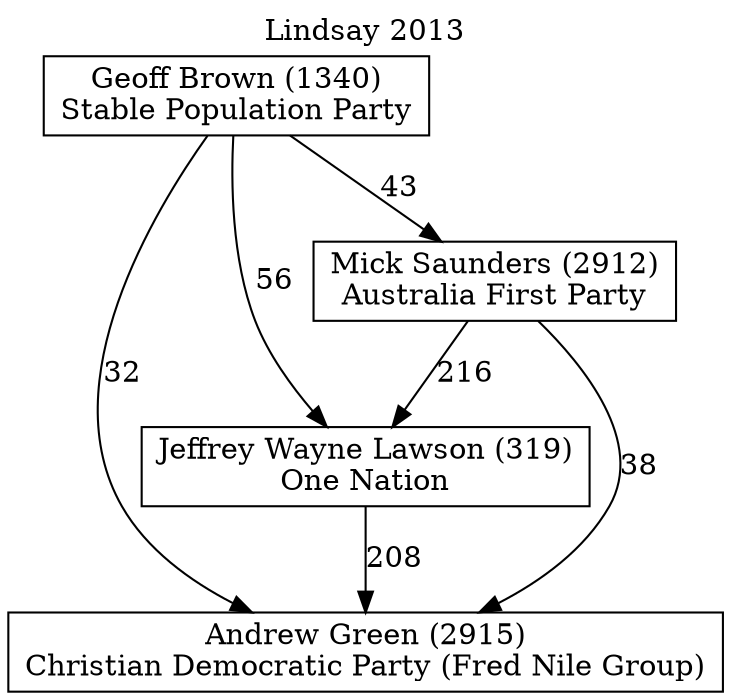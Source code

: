 // House preference flow
digraph "Andrew Green (2915)_Lindsay_2013" {
	graph [label="Lindsay 2013" labelloc=t mclimit=2]
	node [shape=box]
	"Andrew Green (2915)" [label="Andrew Green (2915)
Christian Democratic Party (Fred Nile Group)"]
	"Jeffrey Wayne Lawson (319)" [label="Jeffrey Wayne Lawson (319)
One Nation"]
	"Mick Saunders (2912)" [label="Mick Saunders (2912)
Australia First Party"]
	"Geoff Brown (1340)" [label="Geoff Brown (1340)
Stable Population Party"]
	"Jeffrey Wayne Lawson (319)" -> "Andrew Green (2915)" [label=208]
	"Mick Saunders (2912)" -> "Jeffrey Wayne Lawson (319)" [label=216]
	"Geoff Brown (1340)" -> "Mick Saunders (2912)" [label=43]
	"Mick Saunders (2912)" -> "Andrew Green (2915)" [label=38]
	"Geoff Brown (1340)" -> "Andrew Green (2915)" [label=32]
	"Geoff Brown (1340)" -> "Jeffrey Wayne Lawson (319)" [label=56]
}
